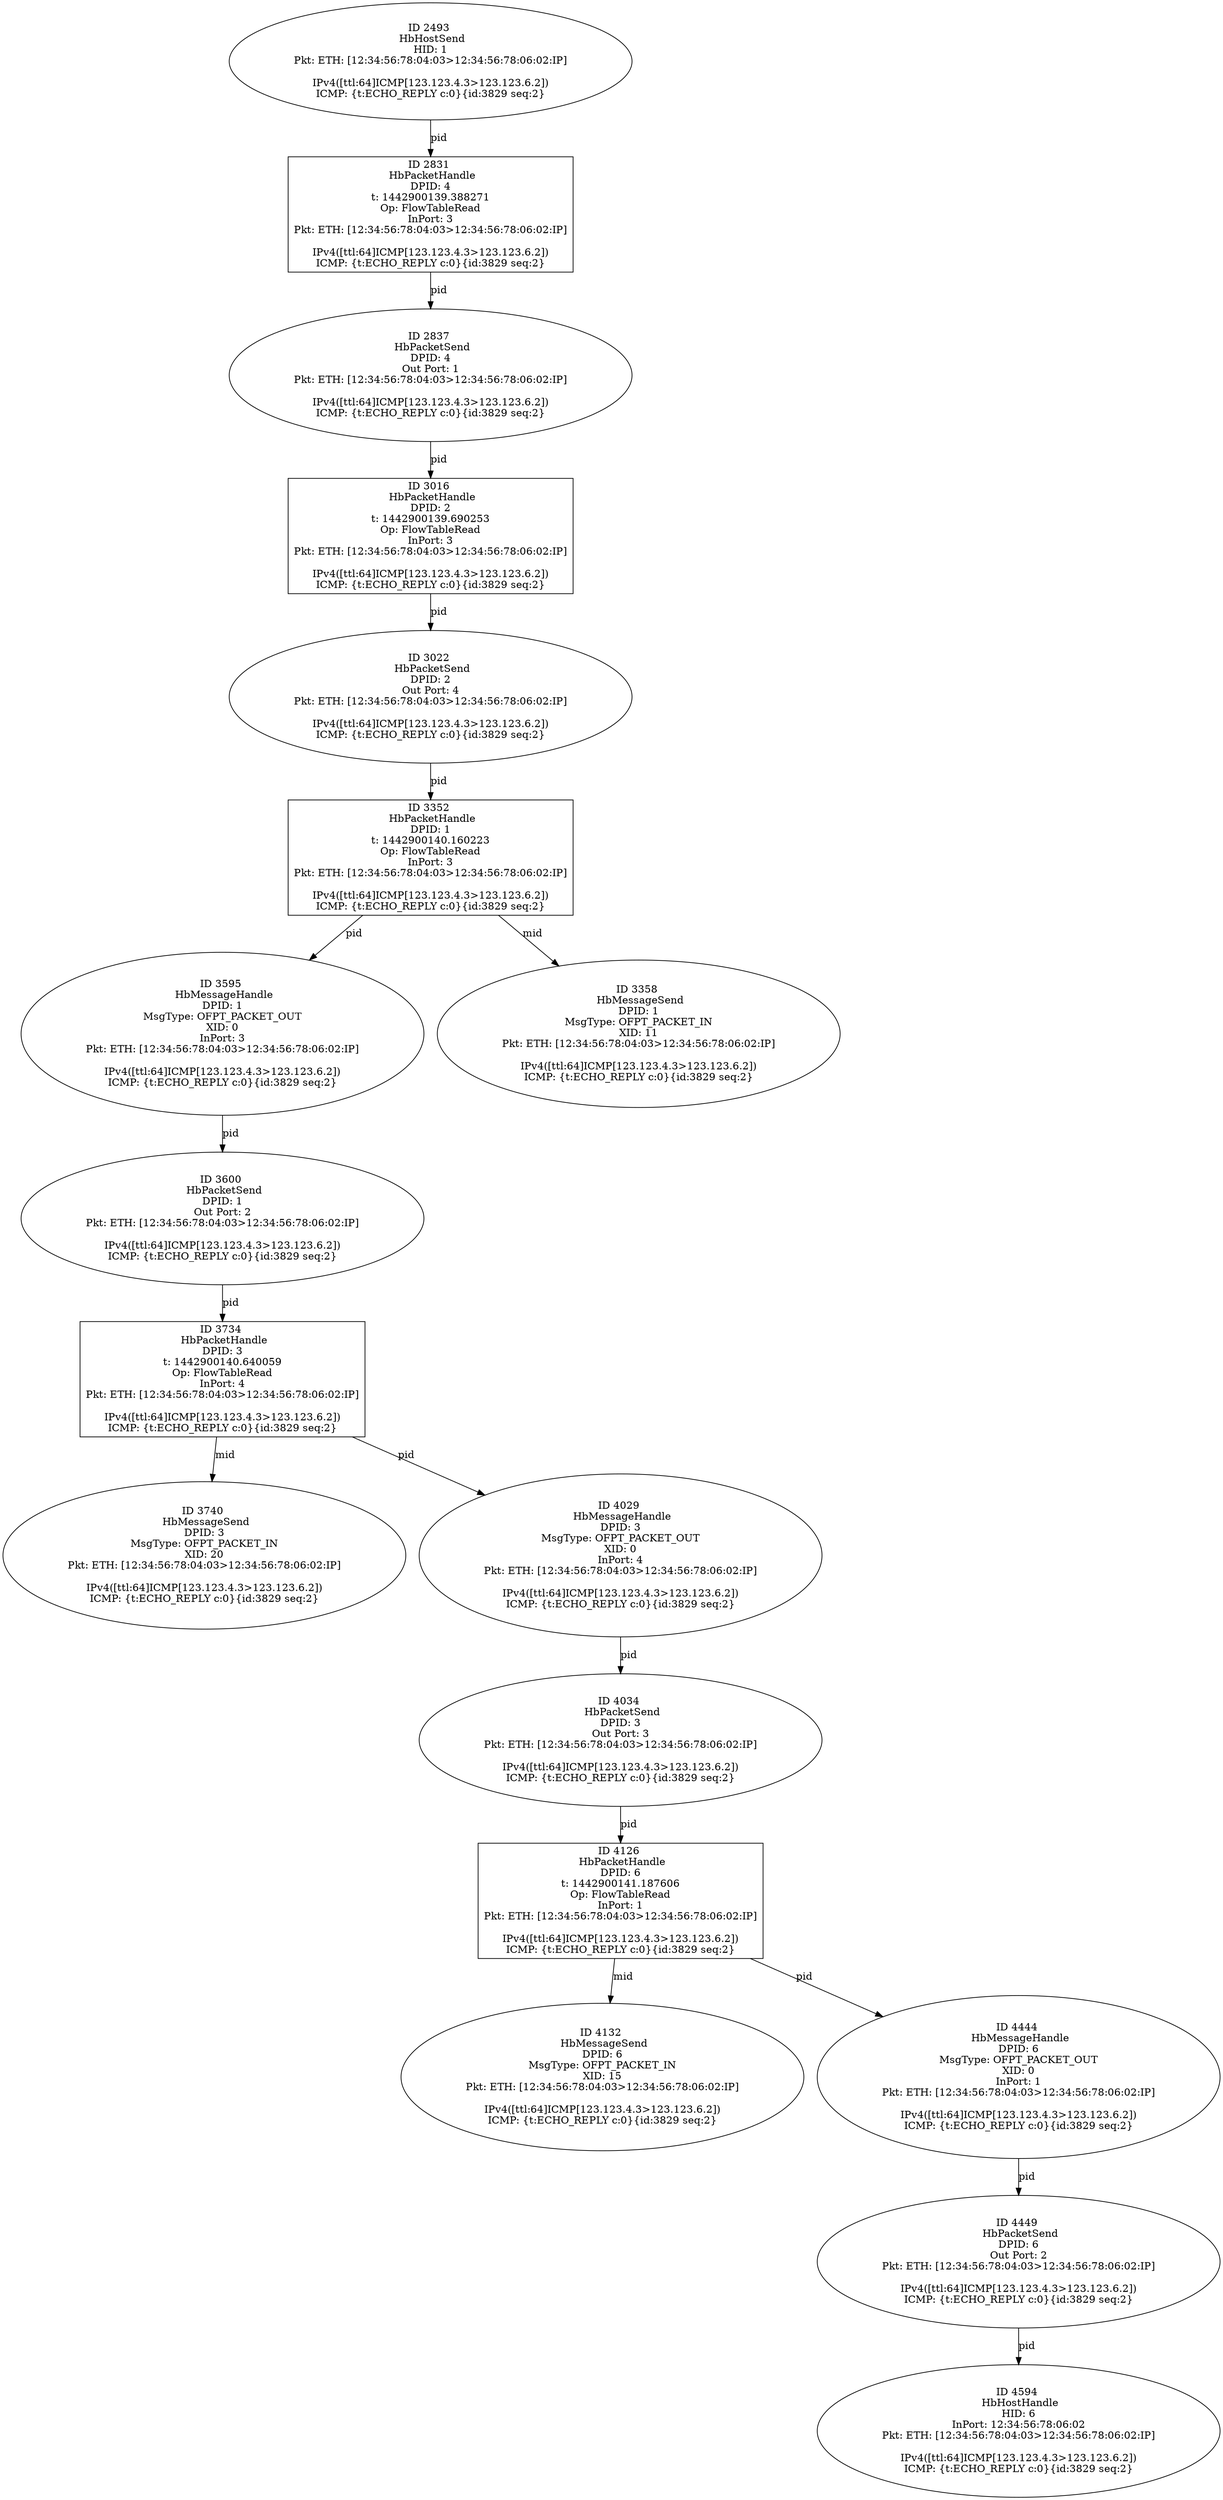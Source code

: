 strict digraph G {
4449 [shape=oval, event=<hb_events.HbPacketSend object at 0x10889ddd0>, label="ID 4449 
 HbPacketSend
DPID: 6
Out Port: 2
Pkt: ETH: [12:34:56:78:04:03>12:34:56:78:06:02:IP]

IPv4([ttl:64]ICMP[123.123.4.3>123.123.6.2])
ICMP: {t:ECHO_REPLY c:0}{id:3829 seq:2}"];
4034 [shape=oval, event=<hb_events.HbPacketSend object at 0x10865d510>, label="ID 4034 
 HbPacketSend
DPID: 3
Out Port: 3
Pkt: ETH: [12:34:56:78:04:03>12:34:56:78:06:02:IP]

IPv4([ttl:64]ICMP[123.123.4.3>123.123.6.2])
ICMP: {t:ECHO_REPLY c:0}{id:3829 seq:2}"];
4132 [shape=oval, event=<hb_events.HbMessageSend object at 0x1086e1710>, label="ID 4132 
 HbMessageSend
DPID: 6
MsgType: OFPT_PACKET_IN
XID: 15
Pkt: ETH: [12:34:56:78:04:03>12:34:56:78:06:02:IP]

IPv4([ttl:64]ICMP[123.123.4.3>123.123.6.2])
ICMP: {t:ECHO_REPLY c:0}{id:3829 seq:2}"];
3016 [shape=box, event=<hb_events.HbPacketHandle object at 0x1081628d0>, label="ID 3016 
 HbPacketHandle
DPID: 2
t: 1442900139.690253
Op: FlowTableRead
InPort: 3
Pkt: ETH: [12:34:56:78:04:03>12:34:56:78:06:02:IP]

IPv4([ttl:64]ICMP[123.123.4.3>123.123.6.2])
ICMP: {t:ECHO_REPLY c:0}{id:3829 seq:2}"];
3740 [shape=oval, event=<hb_events.HbMessageSend object at 0x1084e73d0>, label="ID 3740 
 HbMessageSend
DPID: 3
MsgType: OFPT_PACKET_IN
XID: 20
Pkt: ETH: [12:34:56:78:04:03>12:34:56:78:06:02:IP]

IPv4([ttl:64]ICMP[123.123.4.3>123.123.6.2])
ICMP: {t:ECHO_REPLY c:0}{id:3829 seq:2}"];
4126 [shape=box, event=<hb_events.HbPacketHandle object at 0x108665550>, label="ID 4126 
 HbPacketHandle
DPID: 6
t: 1442900141.187606
Op: FlowTableRead
InPort: 1
Pkt: ETH: [12:34:56:78:04:03>12:34:56:78:06:02:IP]

IPv4([ttl:64]ICMP[123.123.4.3>123.123.6.2])
ICMP: {t:ECHO_REPLY c:0}{id:3829 seq:2}"];
3595 [shape=oval, event=<hb_events.HbMessageHandle object at 0x1084536d0>, label="ID 3595 
 HbMessageHandle
DPID: 1
MsgType: OFPT_PACKET_OUT
XID: 0
InPort: 3
Pkt: ETH: [12:34:56:78:04:03>12:34:56:78:06:02:IP]

IPv4([ttl:64]ICMP[123.123.4.3>123.123.6.2])
ICMP: {t:ECHO_REPLY c:0}{id:3829 seq:2}"];
3022 [shape=oval, event=<hb_events.HbPacketSend object at 0x108162c10>, label="ID 3022 
 HbPacketSend
DPID: 2
Out Port: 4
Pkt: ETH: [12:34:56:78:04:03>12:34:56:78:06:02:IP]

IPv4([ttl:64]ICMP[123.123.4.3>123.123.6.2])
ICMP: {t:ECHO_REPLY c:0}{id:3829 seq:2}"];
2831 [shape=box, event=<hb_events.HbPacketHandle object at 0x107f60050>, label="ID 2831 
 HbPacketHandle
DPID: 4
t: 1442900139.388271
Op: FlowTableRead
InPort: 3
Pkt: ETH: [12:34:56:78:04:03>12:34:56:78:06:02:IP]

IPv4([ttl:64]ICMP[123.123.4.3>123.123.6.2])
ICMP: {t:ECHO_REPLY c:0}{id:3829 seq:2}"];
3600 [shape=oval, event=<hb_events.HbPacketSend object at 0x108453e10>, label="ID 3600 
 HbPacketSend
DPID: 1
Out Port: 2
Pkt: ETH: [12:34:56:78:04:03>12:34:56:78:06:02:IP]

IPv4([ttl:64]ICMP[123.123.4.3>123.123.6.2])
ICMP: {t:ECHO_REPLY c:0}{id:3829 seq:2}"];
4594 [shape=oval, event=<hb_events.HbHostHandle object at 0x10894aa50>, label="ID 4594 
 HbHostHandle
HID: 6
InPort: 12:34:56:78:06:02
Pkt: ETH: [12:34:56:78:04:03>12:34:56:78:06:02:IP]

IPv4([ttl:64]ICMP[123.123.4.3>123.123.6.2])
ICMP: {t:ECHO_REPLY c:0}{id:3829 seq:2}"];
2837 [shape=oval, event=<hb_events.HbPacketSend object at 0x107f66410>, label="ID 2837 
 HbPacketSend
DPID: 4
Out Port: 1
Pkt: ETH: [12:34:56:78:04:03>12:34:56:78:06:02:IP]

IPv4([ttl:64]ICMP[123.123.4.3>123.123.6.2])
ICMP: {t:ECHO_REPLY c:0}{id:3829 seq:2}"];
3734 [shape=box, event=<hb_events.HbPacketHandle object at 0x1084e1d10>, label="ID 3734 
 HbPacketHandle
DPID: 3
t: 1442900140.640059
Op: FlowTableRead
InPort: 4
Pkt: ETH: [12:34:56:78:04:03>12:34:56:78:06:02:IP]

IPv4([ttl:64]ICMP[123.123.4.3>123.123.6.2])
ICMP: {t:ECHO_REPLY c:0}{id:3829 seq:2}"];
3352 [shape=box, event=<hb_events.HbPacketHandle object at 0x108342f10>, label="ID 3352 
 HbPacketHandle
DPID: 1
t: 1442900140.160223
Op: FlowTableRead
InPort: 3
Pkt: ETH: [12:34:56:78:04:03>12:34:56:78:06:02:IP]

IPv4([ttl:64]ICMP[123.123.4.3>123.123.6.2])
ICMP: {t:ECHO_REPLY c:0}{id:3829 seq:2}"];
2493 [shape=oval, event=<hb_events.HbHostSend object at 0x107d16510>, label="ID 2493 
 HbHostSend
HID: 1
Pkt: ETH: [12:34:56:78:04:03>12:34:56:78:06:02:IP]

IPv4([ttl:64]ICMP[123.123.4.3>123.123.6.2])
ICMP: {t:ECHO_REPLY c:0}{id:3829 seq:2}"];
4444 [shape=oval, event=<hb_events.HbMessageHandle object at 0x1088bebd0>, label="ID 4444 
 HbMessageHandle
DPID: 6
MsgType: OFPT_PACKET_OUT
XID: 0
InPort: 1
Pkt: ETH: [12:34:56:78:04:03>12:34:56:78:06:02:IP]

IPv4([ttl:64]ICMP[123.123.4.3>123.123.6.2])
ICMP: {t:ECHO_REPLY c:0}{id:3829 seq:2}"];
4029 [shape=oval, event=<hb_events.HbMessageHandle object at 0x1086506d0>, label="ID 4029 
 HbMessageHandle
DPID: 3
MsgType: OFPT_PACKET_OUT
XID: 0
InPort: 4
Pkt: ETH: [12:34:56:78:04:03>12:34:56:78:06:02:IP]

IPv4([ttl:64]ICMP[123.123.4.3>123.123.6.2])
ICMP: {t:ECHO_REPLY c:0}{id:3829 seq:2}"];
3358 [shape=oval, event=<hb_events.HbMessageSend object at 0x10834fb50>, label="ID 3358 
 HbMessageSend
DPID: 1
MsgType: OFPT_PACKET_IN
XID: 11
Pkt: ETH: [12:34:56:78:04:03>12:34:56:78:06:02:IP]

IPv4([ttl:64]ICMP[123.123.4.3>123.123.6.2])
ICMP: {t:ECHO_REPLY c:0}{id:3829 seq:2}"];
4449 -> 4594  [rel=pid, label=pid];
4034 -> 4126  [rel=pid, label=pid];
3016 -> 3022  [rel=pid, label=pid];
4444 -> 4449  [rel=pid, label=pid];
3595 -> 3600  [rel=pid, label=pid];
3022 -> 3352  [rel=pid, label=pid];
2831 -> 2837  [rel=pid, label=pid];
3600 -> 3734  [rel=pid, label=pid];
4029 -> 4034  [rel=pid, label=pid];
2837 -> 3016  [rel=pid, label=pid];
3734 -> 3740  [rel=mid, label=mid];
3734 -> 4029  [rel=pid, label=pid];
3352 -> 3595  [rel=pid, label=pid];
3352 -> 3358  [rel=mid, label=mid];
2493 -> 2831  [rel=pid, label=pid];
4126 -> 4132  [rel=mid, label=mid];
4126 -> 4444  [rel=pid, label=pid];
}
